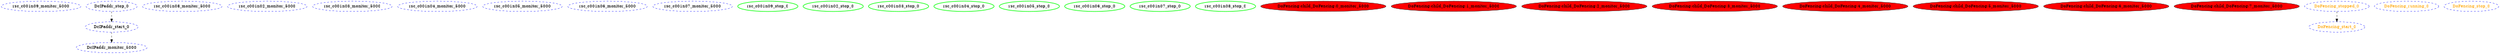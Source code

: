 digraph "g" {
	size = "30,30"
"rsc_c001n09_monitor_5000" [ style="dashed" color="blue" fontcolor="black" ]
"DcIPaddr_monitor_5000" [ style="dashed" color="blue" fontcolor="black" ]
"rsc_c001n08_monitor_5000" [ style="dashed" color="blue" fontcolor="black" ]
"rsc_c001n02_monitor_5000" [ style="dashed" color="blue" fontcolor="black" ]
"rsc_c001n03_monitor_5000" [ style="dashed" color="blue" fontcolor="black" ]
"rsc_c001n04_monitor_5000" [ style="dashed" color="blue" fontcolor="black" ]
"rsc_c001n05_monitor_5000" [ style="dashed" color="blue" fontcolor="black" ]
"rsc_c001n06_monitor_5000" [ style="dashed" color="blue" fontcolor="black" ]
"rsc_c001n07_monitor_5000" [ style="dashed" color="blue" fontcolor="black" ]
"DcIPaddr_stop_0" [ style="dashed" color="blue" fontcolor="black" ]
"DcIPaddr_start_0" [ style="dashed" color="blue" fontcolor="black" ]
"rsc_c001n09_stop_0" [ tooltip="c001n09" style=bold color="green" fontcolor="black" ]
"rsc_c001n02_stop_0" [ tooltip="c001n02" style=bold color="green" fontcolor="black" ]
"rsc_c001n03_stop_0" [ tooltip="c001n03" style=bold color="green" fontcolor="black" ]
"rsc_c001n04_stop_0" [ tooltip="c001n04" style=bold color="green" fontcolor="black" ]
"rsc_c001n05_stop_0" [ tooltip="c001n05" style=bold color="green" fontcolor="black" ]
"rsc_c001n06_stop_0" [ tooltip="c001n06" style=bold color="green" fontcolor="black" ]
"rsc_c001n07_stop_0" [ tooltip="c001n07" style=bold color="green" fontcolor="black" ]
"rsc_c001n08_stop_0" [ tooltip="c001n08" style=bold color="green" fontcolor="black" ]
"DoFencing:child_DoFencing:0_monitor_5000" [ font_color=purple style=filled fillcolor=red ]
"DoFencing:child_DoFencing:1_monitor_5000" [ font_color=purple style=filled fillcolor=red ]
"DoFencing:child_DoFencing:2_monitor_5000" [ font_color=purple style=filled fillcolor=red ]
"DoFencing:child_DoFencing:3_monitor_5000" [ font_color=purple style=filled fillcolor=red ]
"DoFencing:child_DoFencing:4_monitor_5000" [ font_color=purple style=filled fillcolor=red ]
"DoFencing:child_DoFencing:5_monitor_5000" [ font_color=purple style=filled fillcolor=red ]
"DoFencing:child_DoFencing:6_monitor_5000" [ font_color=purple style=filled fillcolor=red ]
"DoFencing:child_DoFencing:7_monitor_5000" [ font_color=purple style=filled fillcolor=red ]
"DoFencing_start_0" [ style="dashed" color="blue" fontcolor="orange" ]
"DoFencing_running_0" [ style="dashed" color="blue" fontcolor="orange" ]
"DoFencing_stop_0" [ style="dashed" color="blue" fontcolor="orange" ]
"DoFencing_stopped_0" [ style="dashed" color="blue" fontcolor="orange" ]
"DcIPaddr_start_0" -> "DcIPaddr_monitor_5000" [ style = dashed]
"DcIPaddr_stop_0" -> "DcIPaddr_start_0" [ style = dashed]
"DoFencing_stopped_0" -> "DoFencing_start_0" [ style = dashed]
}
